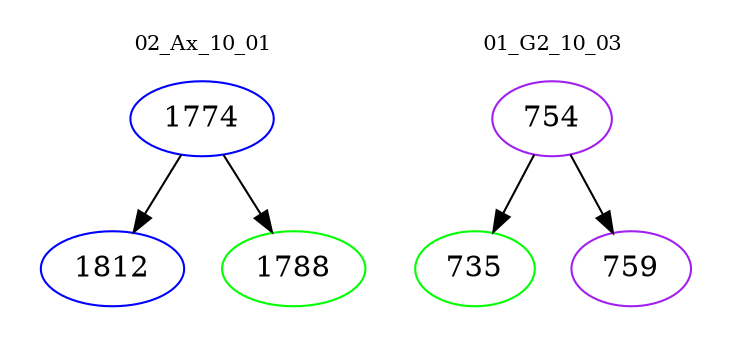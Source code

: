 digraph{
subgraph cluster_0 {
color = white
label = "02_Ax_10_01";
fontsize=10;
T0_1774 [label="1774", color="blue"]
T0_1774 -> T0_1812 [color="black"]
T0_1812 [label="1812", color="blue"]
T0_1774 -> T0_1788 [color="black"]
T0_1788 [label="1788", color="green"]
}
subgraph cluster_1 {
color = white
label = "01_G2_10_03";
fontsize=10;
T1_754 [label="754", color="purple"]
T1_754 -> T1_735 [color="black"]
T1_735 [label="735", color="green"]
T1_754 -> T1_759 [color="black"]
T1_759 [label="759", color="purple"]
}
}
